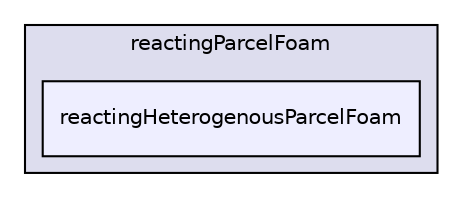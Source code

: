 digraph "applications/solvers/lagrangian/reactingParcelFoam/reactingHeterogenousParcelFoam" {
  bgcolor=transparent;
  compound=true
  node [ fontsize="10", fontname="Helvetica"];
  edge [ labelfontsize="10", labelfontname="Helvetica"];
  subgraph clusterdir_8821b214d5324b706eee8ea34602208f {
    graph [ bgcolor="#ddddee", pencolor="black", label="reactingParcelFoam" fontname="Helvetica", fontsize="10", URL="dir_8821b214d5324b706eee8ea34602208f.html"]
  dir_5cf0149e87c59df21fa713b43d663a1b [shape=box, label="reactingHeterogenousParcelFoam", style="filled", fillcolor="#eeeeff", pencolor="black", URL="dir_5cf0149e87c59df21fa713b43d663a1b.html"];
  }
}
